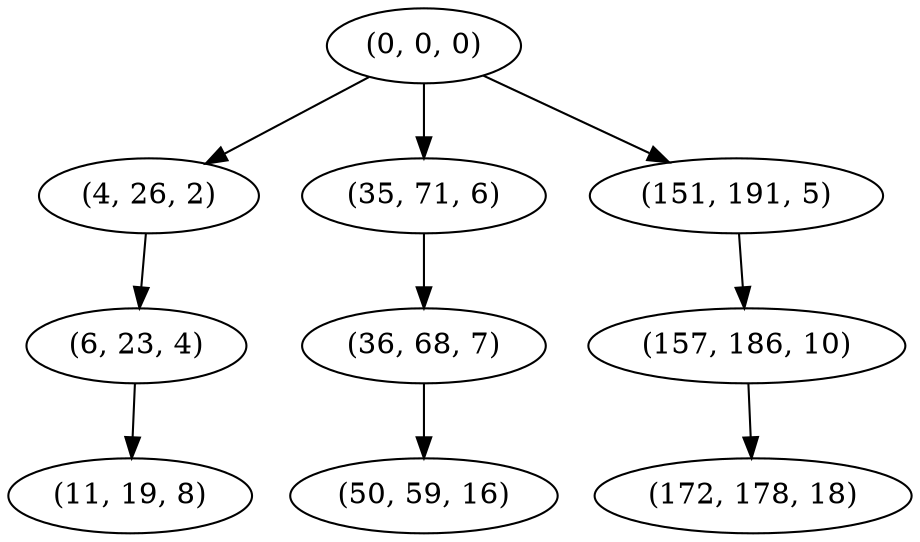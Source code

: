 digraph tree {
    "(0, 0, 0)";
    "(4, 26, 2)";
    "(6, 23, 4)";
    "(11, 19, 8)";
    "(35, 71, 6)";
    "(36, 68, 7)";
    "(50, 59, 16)";
    "(151, 191, 5)";
    "(157, 186, 10)";
    "(172, 178, 18)";
    "(0, 0, 0)" -> "(4, 26, 2)";
    "(0, 0, 0)" -> "(35, 71, 6)";
    "(0, 0, 0)" -> "(151, 191, 5)";
    "(4, 26, 2)" -> "(6, 23, 4)";
    "(6, 23, 4)" -> "(11, 19, 8)";
    "(35, 71, 6)" -> "(36, 68, 7)";
    "(36, 68, 7)" -> "(50, 59, 16)";
    "(151, 191, 5)" -> "(157, 186, 10)";
    "(157, 186, 10)" -> "(172, 178, 18)";
}
